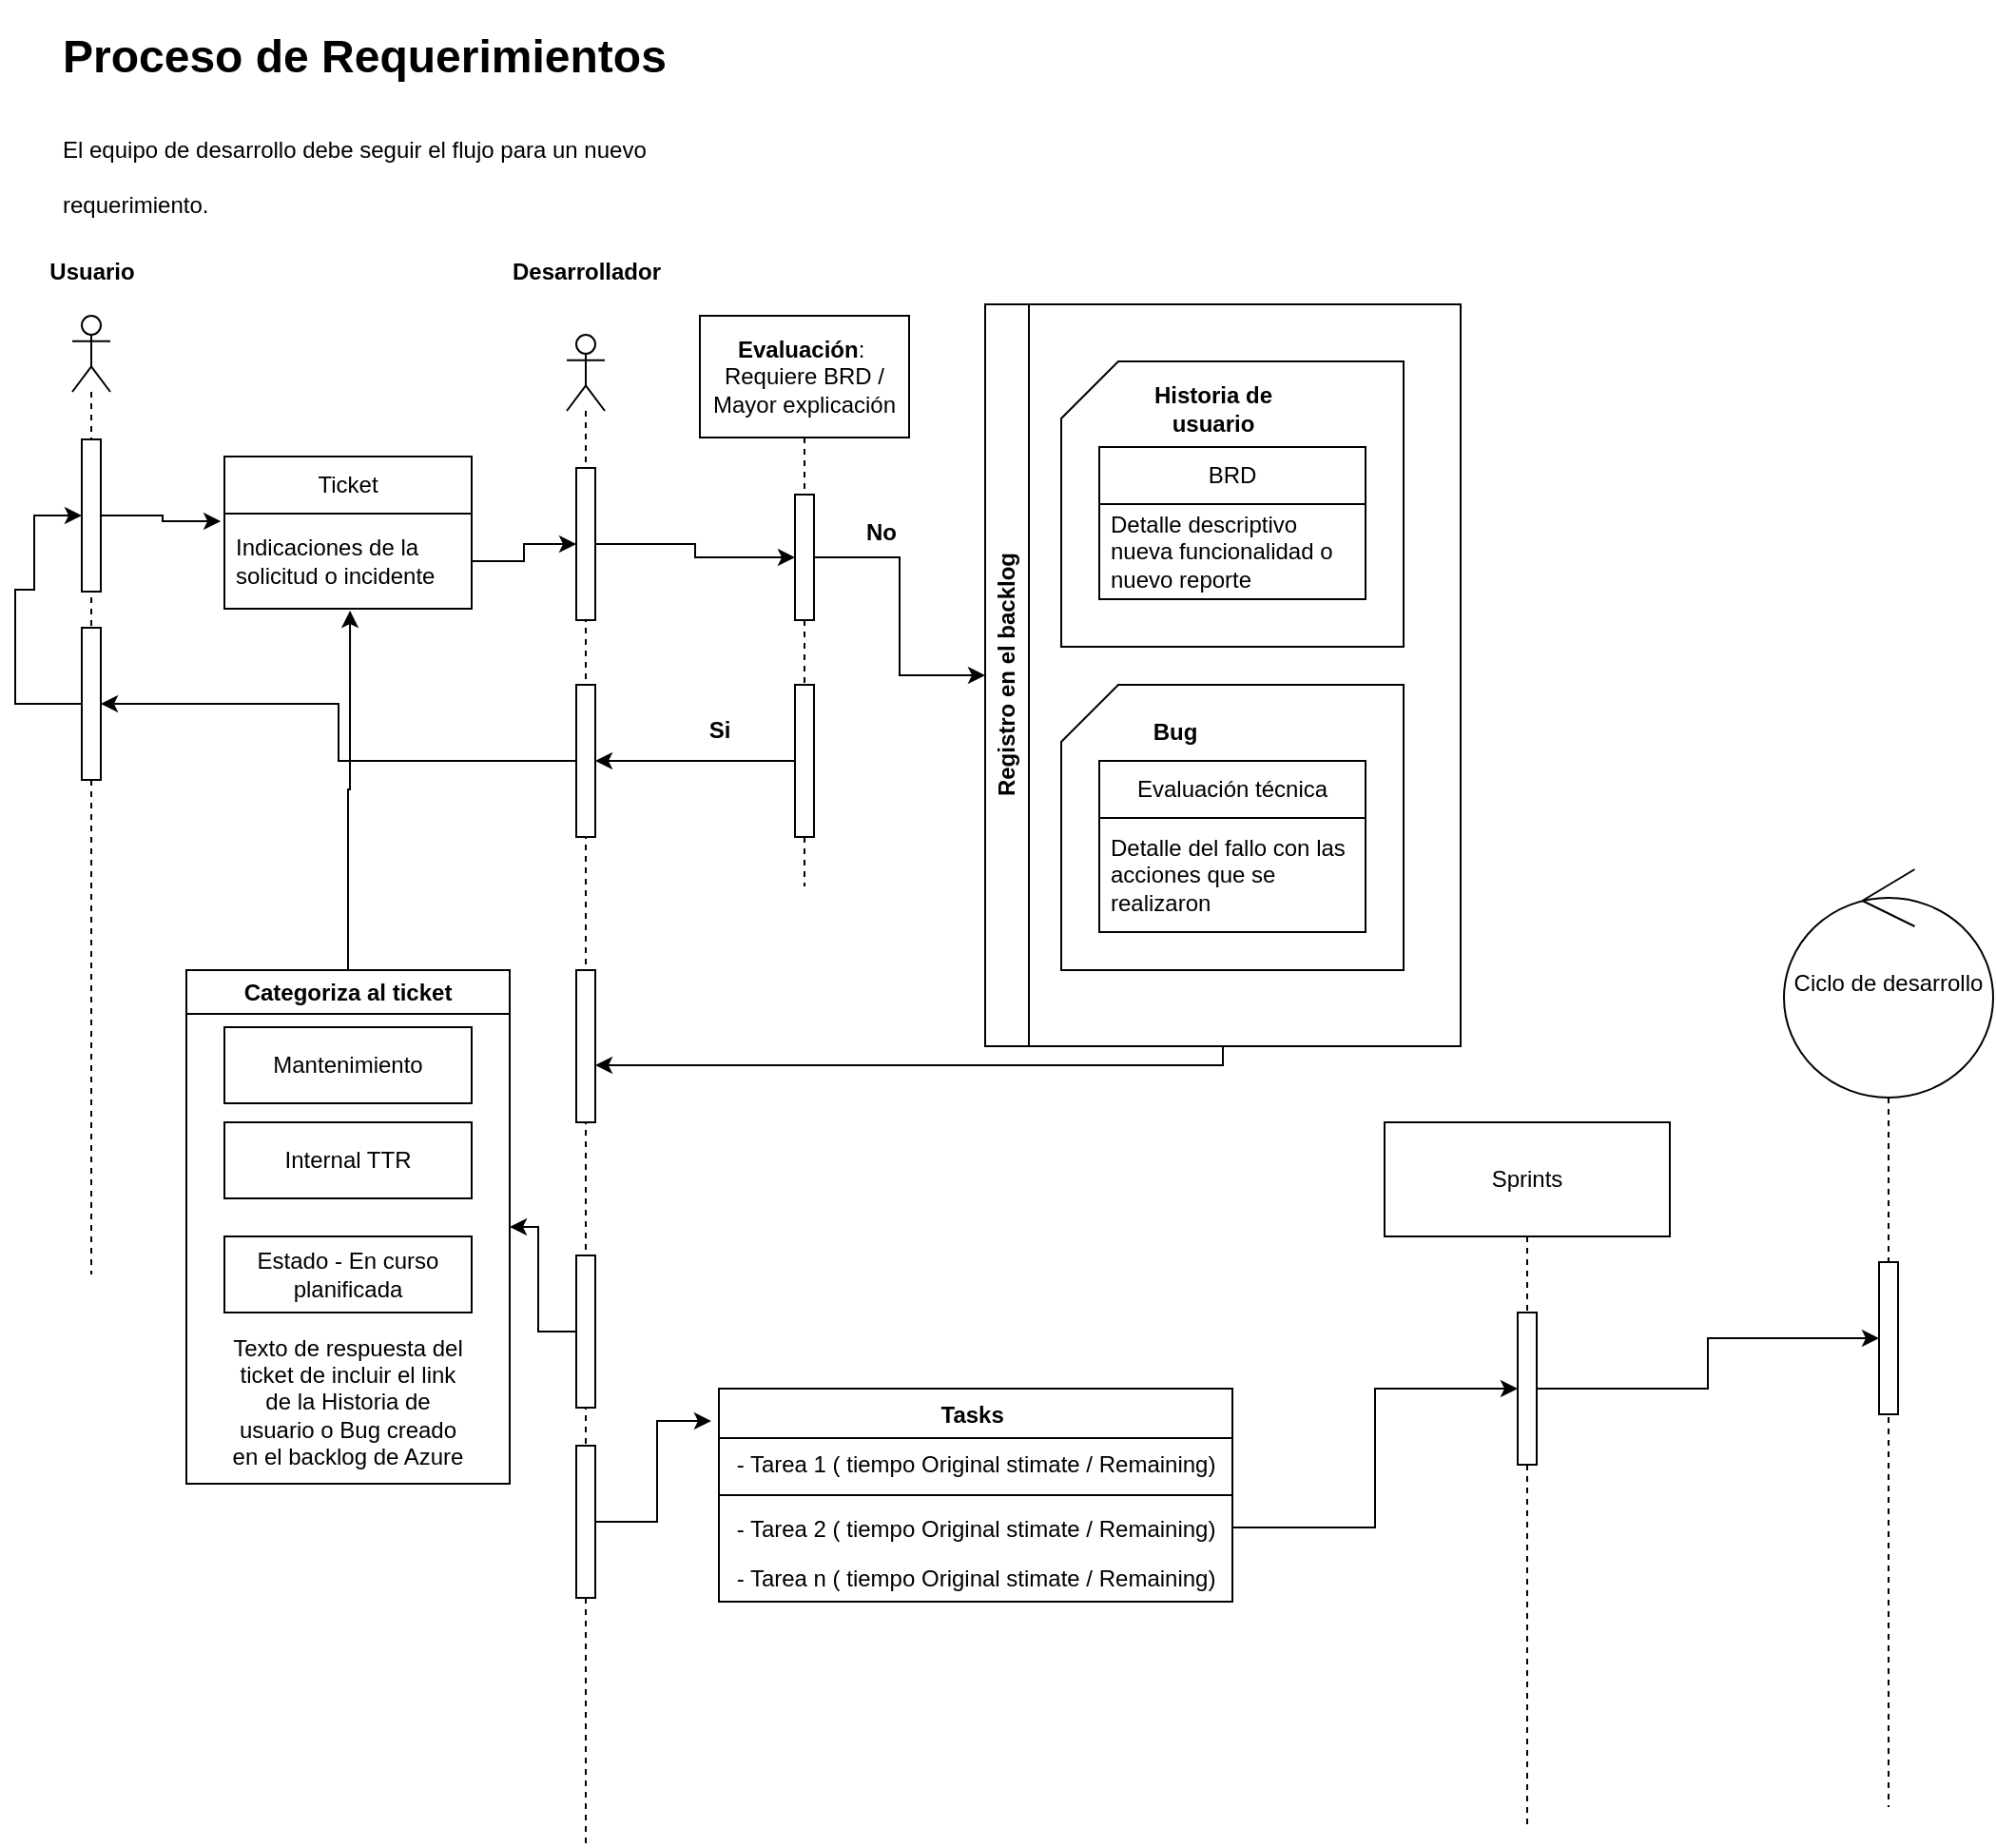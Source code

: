 <mxfile version="23.1.5" type="device">
  <diagram name="Página-1" id="7o6ywUTlTfeM-eyxDjKH">
    <mxGraphModel dx="1306" dy="854" grid="1" gridSize="10" guides="1" tooltips="1" connect="1" arrows="1" fold="1" page="1" pageScale="1" pageWidth="1169" pageHeight="827" math="0" shadow="0">
      <root>
        <mxCell id="0" />
        <mxCell id="1" parent="0" />
        <mxCell id="CLpPiJQGCdY7Pj075Z3h-1" value="&lt;h1&gt;&lt;span style=&quot;background-color: initial;&quot;&gt;Proceso de Requerimientos&lt;/span&gt;&lt;/h1&gt;&lt;h1&gt;&lt;span style=&quot;background-color: initial; font-size: 12px; font-weight: normal;&quot;&gt;El equipo de desarrollo debe seguir el flujo para un nuevo requerimiento.&lt;/span&gt;&lt;br&gt;&lt;/h1&gt;" style="text;html=1;spacing=5;spacingTop=-20;whiteSpace=wrap;overflow=hidden;rounded=0;" vertex="1" parent="1">
          <mxGeometry x="40" y="40" width="370" height="120" as="geometry" />
        </mxCell>
        <mxCell id="CLpPiJQGCdY7Pj075Z3h-11" value="Ticket" style="swimlane;fontStyle=0;childLayout=stackLayout;horizontal=1;startSize=30;horizontalStack=0;resizeParent=1;resizeParentMax=0;resizeLast=0;collapsible=1;marginBottom=0;whiteSpace=wrap;html=1;" vertex="1" parent="1">
          <mxGeometry x="130" y="270" width="130" height="80" as="geometry" />
        </mxCell>
        <mxCell id="CLpPiJQGCdY7Pj075Z3h-12" value="Indicaciones de la solicitud o incidente" style="text;strokeColor=none;fillColor=none;align=left;verticalAlign=middle;spacingLeft=4;spacingRight=4;overflow=hidden;points=[[0,0.5],[1,0.5]];portConstraint=eastwest;rotatable=0;whiteSpace=wrap;html=1;" vertex="1" parent="CLpPiJQGCdY7Pj075Z3h-11">
          <mxGeometry y="30" width="130" height="50" as="geometry" />
        </mxCell>
        <mxCell id="CLpPiJQGCdY7Pj075Z3h-18" value="" style="group" vertex="1" connectable="0" parent="1">
          <mxGeometry x="570" y="220" width="180" height="170" as="geometry" />
        </mxCell>
        <mxCell id="CLpPiJQGCdY7Pj075Z3h-22" value="" style="group" vertex="1" connectable="0" parent="CLpPiJQGCdY7Pj075Z3h-18">
          <mxGeometry width="180" height="150" as="geometry" />
        </mxCell>
        <mxCell id="CLpPiJQGCdY7Pj075Z3h-15" value="" style="shape=card;whiteSpace=wrap;html=1;" vertex="1" parent="CLpPiJQGCdY7Pj075Z3h-22">
          <mxGeometry width="180" height="150" as="geometry" />
        </mxCell>
        <mxCell id="CLpPiJQGCdY7Pj075Z3h-16" value="Historia de usuario" style="text;html=1;align=center;verticalAlign=middle;whiteSpace=wrap;rounded=0;fontStyle=1" vertex="1" parent="CLpPiJQGCdY7Pj075Z3h-22">
          <mxGeometry x="30" y="10" width="100" height="30" as="geometry" />
        </mxCell>
        <mxCell id="CLpPiJQGCdY7Pj075Z3h-2" value="BRD" style="swimlane;fontStyle=0;childLayout=stackLayout;horizontal=1;startSize=30;horizontalStack=0;resizeParent=1;resizeParentMax=0;resizeLast=0;collapsible=1;marginBottom=0;whiteSpace=wrap;html=1;" vertex="1" parent="CLpPiJQGCdY7Pj075Z3h-22">
          <mxGeometry x="20" y="45" width="140" height="80" as="geometry" />
        </mxCell>
        <mxCell id="CLpPiJQGCdY7Pj075Z3h-4" value="Detalle descriptivo nueva funcionalidad o nuevo reporte" style="text;strokeColor=none;fillColor=none;align=left;verticalAlign=middle;spacingLeft=4;spacingRight=4;overflow=hidden;points=[[0,0.5],[1,0.5]];portConstraint=eastwest;rotatable=0;whiteSpace=wrap;html=1;" vertex="1" parent="CLpPiJQGCdY7Pj075Z3h-2">
          <mxGeometry y="30" width="140" height="50" as="geometry" />
        </mxCell>
        <mxCell id="CLpPiJQGCdY7Pj075Z3h-21" value="" style="group" vertex="1" connectable="0" parent="1">
          <mxGeometry x="570" y="390" width="180" height="166" as="geometry" />
        </mxCell>
        <mxCell id="CLpPiJQGCdY7Pj075Z3h-19" value="" style="shape=card;whiteSpace=wrap;html=1;" vertex="1" parent="CLpPiJQGCdY7Pj075Z3h-21">
          <mxGeometry width="180" height="150" as="geometry" />
        </mxCell>
        <mxCell id="CLpPiJQGCdY7Pj075Z3h-20" value="Bug" style="text;html=1;align=center;verticalAlign=middle;whiteSpace=wrap;rounded=0;fontStyle=1" vertex="1" parent="CLpPiJQGCdY7Pj075Z3h-21">
          <mxGeometry x="30" y="10" width="60" height="30" as="geometry" />
        </mxCell>
        <mxCell id="CLpPiJQGCdY7Pj075Z3h-7" value="Evaluación técnica" style="swimlane;fontStyle=0;childLayout=stackLayout;horizontal=1;startSize=30;horizontalStack=0;resizeParent=1;resizeParentMax=0;resizeLast=0;collapsible=1;marginBottom=0;whiteSpace=wrap;html=1;" vertex="1" parent="CLpPiJQGCdY7Pj075Z3h-21">
          <mxGeometry x="20" y="40" width="140" height="90" as="geometry" />
        </mxCell>
        <mxCell id="CLpPiJQGCdY7Pj075Z3h-8" value="Detalle del fallo con las acciones que se realizaron" style="text;strokeColor=none;fillColor=none;align=left;verticalAlign=middle;spacingLeft=4;spacingRight=4;overflow=hidden;points=[[0,0.5],[1,0.5]];portConstraint=eastwest;rotatable=0;whiteSpace=wrap;html=1;" vertex="1" parent="CLpPiJQGCdY7Pj075Z3h-7">
          <mxGeometry y="30" width="140" height="60" as="geometry" />
        </mxCell>
        <mxCell id="CLpPiJQGCdY7Pj075Z3h-29" value="" style="shape=umlLifeline;perimeter=lifelinePerimeter;whiteSpace=wrap;html=1;container=1;dropTarget=0;collapsible=0;recursiveResize=0;outlineConnect=0;portConstraint=eastwest;newEdgeStyle={&quot;curved&quot;:0,&quot;rounded&quot;:0};participant=umlActor;" vertex="1" parent="1">
          <mxGeometry x="50" y="196" width="20" height="504" as="geometry" />
        </mxCell>
        <mxCell id="CLpPiJQGCdY7Pj075Z3h-33" value="" style="html=1;points=[[0,0,0,0,5],[0,1,0,0,-5],[1,0,0,0,5],[1,1,0,0,-5]];perimeter=orthogonalPerimeter;outlineConnect=0;targetShapes=umlLifeline;portConstraint=eastwest;newEdgeStyle={&quot;curved&quot;:0,&quot;rounded&quot;:0};" vertex="1" parent="CLpPiJQGCdY7Pj075Z3h-29">
          <mxGeometry x="5" y="65" width="10" height="80" as="geometry" />
        </mxCell>
        <mxCell id="CLpPiJQGCdY7Pj075Z3h-70" style="edgeStyle=orthogonalEdgeStyle;rounded=0;orthogonalLoop=1;jettySize=auto;html=1;curved=0;" edge="1" parent="CLpPiJQGCdY7Pj075Z3h-29" source="CLpPiJQGCdY7Pj075Z3h-67" target="CLpPiJQGCdY7Pj075Z3h-33">
          <mxGeometry relative="1" as="geometry">
            <Array as="points">
              <mxPoint x="-30" y="204" />
              <mxPoint x="-30" y="144" />
              <mxPoint x="-20" y="144" />
              <mxPoint x="-20" y="105" />
            </Array>
          </mxGeometry>
        </mxCell>
        <mxCell id="CLpPiJQGCdY7Pj075Z3h-67" value="" style="html=1;points=[[0,0,0,0,5],[0,1,0,0,-5],[1,0,0,0,5],[1,1,0,0,-5]];perimeter=orthogonalPerimeter;outlineConnect=0;targetShapes=umlLifeline;portConstraint=eastwest;newEdgeStyle={&quot;curved&quot;:0,&quot;rounded&quot;:0};" vertex="1" parent="CLpPiJQGCdY7Pj075Z3h-29">
          <mxGeometry x="5" y="164" width="10" height="80" as="geometry" />
        </mxCell>
        <mxCell id="CLpPiJQGCdY7Pj075Z3h-30" value="" style="shape=umlLifeline;perimeter=lifelinePerimeter;whiteSpace=wrap;html=1;container=1;dropTarget=0;collapsible=0;recursiveResize=0;outlineConnect=0;portConstraint=eastwest;newEdgeStyle={&quot;curved&quot;:0,&quot;rounded&quot;:0};participant=umlActor;" vertex="1" parent="1">
          <mxGeometry x="310" y="206" width="20" height="794" as="geometry" />
        </mxCell>
        <mxCell id="CLpPiJQGCdY7Pj075Z3h-35" value="" style="html=1;points=[[0,0,0,0,5],[0,1,0,0,-5],[1,0,0,0,5],[1,1,0,0,-5]];perimeter=orthogonalPerimeter;outlineConnect=0;targetShapes=umlLifeline;portConstraint=eastwest;newEdgeStyle={&quot;curved&quot;:0,&quot;rounded&quot;:0};" vertex="1" parent="CLpPiJQGCdY7Pj075Z3h-30">
          <mxGeometry x="5" y="70" width="10" height="80" as="geometry" />
        </mxCell>
        <mxCell id="CLpPiJQGCdY7Pj075Z3h-39" value="" style="html=1;points=[[0,0,0,0,5],[0,1,0,0,-5],[1,0,0,0,5],[1,1,0,0,-5]];perimeter=orthogonalPerimeter;outlineConnect=0;targetShapes=umlLifeline;portConstraint=eastwest;newEdgeStyle={&quot;curved&quot;:0,&quot;rounded&quot;:0};" vertex="1" parent="CLpPiJQGCdY7Pj075Z3h-30">
          <mxGeometry x="5" y="334" width="10" height="80" as="geometry" />
        </mxCell>
        <mxCell id="CLpPiJQGCdY7Pj075Z3h-46" value="" style="html=1;points=[[0,0,0,0,5],[0,1,0,0,-5],[1,0,0,0,5],[1,1,0,0,-5]];perimeter=orthogonalPerimeter;outlineConnect=0;targetShapes=umlLifeline;portConstraint=eastwest;newEdgeStyle={&quot;curved&quot;:0,&quot;rounded&quot;:0};" vertex="1" parent="CLpPiJQGCdY7Pj075Z3h-30">
          <mxGeometry x="5" y="484" width="10" height="80" as="geometry" />
        </mxCell>
        <mxCell id="CLpPiJQGCdY7Pj075Z3h-56" value="" style="html=1;points=[[0,0,0,0,5],[0,1,0,0,-5],[1,0,0,0,5],[1,1,0,0,-5]];perimeter=orthogonalPerimeter;outlineConnect=0;targetShapes=umlLifeline;portConstraint=eastwest;newEdgeStyle={&quot;curved&quot;:0,&quot;rounded&quot;:0};" vertex="1" parent="CLpPiJQGCdY7Pj075Z3h-30">
          <mxGeometry x="5" y="184" width="10" height="80" as="geometry" />
        </mxCell>
        <mxCell id="CLpPiJQGCdY7Pj075Z3h-81" value="" style="html=1;points=[[0,0,0,0,5],[0,1,0,0,-5],[1,0,0,0,5],[1,1,0,0,-5]];perimeter=orthogonalPerimeter;outlineConnect=0;targetShapes=umlLifeline;portConstraint=eastwest;newEdgeStyle={&quot;curved&quot;:0,&quot;rounded&quot;:0};" vertex="1" parent="CLpPiJQGCdY7Pj075Z3h-30">
          <mxGeometry x="5" y="584" width="10" height="80" as="geometry" />
        </mxCell>
        <mxCell id="CLpPiJQGCdY7Pj075Z3h-31" value="Usuario" style="text;align=center;fontStyle=1;verticalAlign=middle;spacingLeft=3;spacingRight=3;strokeColor=none;rotatable=0;points=[[0,0.5],[1,0.5]];portConstraint=eastwest;html=1;" vertex="1" parent="1">
          <mxGeometry x="20" y="160" width="80" height="26" as="geometry" />
        </mxCell>
        <mxCell id="CLpPiJQGCdY7Pj075Z3h-32" value="Desarrollador" style="text;align=center;fontStyle=1;verticalAlign=middle;spacingLeft=3;spacingRight=3;strokeColor=none;rotatable=0;points=[[0,0.5],[1,0.5]];portConstraint=eastwest;html=1;" vertex="1" parent="1">
          <mxGeometry x="280" y="160" width="80" height="26" as="geometry" />
        </mxCell>
        <mxCell id="CLpPiJQGCdY7Pj075Z3h-34" style="edgeStyle=orthogonalEdgeStyle;rounded=0;orthogonalLoop=1;jettySize=auto;html=1;curved=0;entryX=-0.015;entryY=0.08;entryDx=0;entryDy=0;entryPerimeter=0;" edge="1" parent="1" source="CLpPiJQGCdY7Pj075Z3h-33" target="CLpPiJQGCdY7Pj075Z3h-12">
          <mxGeometry relative="1" as="geometry" />
        </mxCell>
        <mxCell id="CLpPiJQGCdY7Pj075Z3h-36" style="edgeStyle=orthogonalEdgeStyle;rounded=0;orthogonalLoop=1;jettySize=auto;html=1;" edge="1" parent="1" source="CLpPiJQGCdY7Pj075Z3h-12" target="CLpPiJQGCdY7Pj075Z3h-35">
          <mxGeometry relative="1" as="geometry" />
        </mxCell>
        <mxCell id="CLpPiJQGCdY7Pj075Z3h-73" style="edgeStyle=orthogonalEdgeStyle;rounded=0;orthogonalLoop=1;jettySize=auto;html=1;" edge="1" parent="1" source="CLpPiJQGCdY7Pj075Z3h-37" target="CLpPiJQGCdY7Pj075Z3h-39">
          <mxGeometry relative="1" as="geometry">
            <Array as="points">
              <mxPoint x="655" y="590" />
            </Array>
          </mxGeometry>
        </mxCell>
        <mxCell id="CLpPiJQGCdY7Pj075Z3h-37" value="Registro en el backlog" style="swimlane;horizontal=0;whiteSpace=wrap;html=1;" vertex="1" parent="1">
          <mxGeometry x="530" y="190" width="250" height="390" as="geometry" />
        </mxCell>
        <mxCell id="CLpPiJQGCdY7Pj075Z3h-45" style="edgeStyle=orthogonalEdgeStyle;rounded=0;orthogonalLoop=1;jettySize=auto;html=1;entryX=0.508;entryY=1.02;entryDx=0;entryDy=0;entryPerimeter=0;" edge="1" parent="1" source="CLpPiJQGCdY7Pj075Z3h-42" target="CLpPiJQGCdY7Pj075Z3h-12">
          <mxGeometry relative="1" as="geometry" />
        </mxCell>
        <mxCell id="CLpPiJQGCdY7Pj075Z3h-47" value="" style="group" vertex="1" connectable="0" parent="1">
          <mxGeometry x="110" y="540" width="170" height="270" as="geometry" />
        </mxCell>
        <mxCell id="CLpPiJQGCdY7Pj075Z3h-24" value="Mantenimiento" style="rounded=0;whiteSpace=wrap;html=1;" vertex="1" parent="CLpPiJQGCdY7Pj075Z3h-47">
          <mxGeometry x="20" y="30" width="130" height="40" as="geometry" />
        </mxCell>
        <mxCell id="CLpPiJQGCdY7Pj075Z3h-25" value="Internal TTR" style="rounded=0;whiteSpace=wrap;html=1;" vertex="1" parent="CLpPiJQGCdY7Pj075Z3h-47">
          <mxGeometry x="20" y="80" width="130" height="40" as="geometry" />
        </mxCell>
        <mxCell id="CLpPiJQGCdY7Pj075Z3h-27" value="Estado - En curso planificada" style="rounded=0;whiteSpace=wrap;html=1;" vertex="1" parent="CLpPiJQGCdY7Pj075Z3h-47">
          <mxGeometry x="20" y="140" width="130" height="40" as="geometry" />
        </mxCell>
        <mxCell id="CLpPiJQGCdY7Pj075Z3h-42" value="Categoriza al ticket" style="swimlane;whiteSpace=wrap;html=1;" vertex="1" parent="CLpPiJQGCdY7Pj075Z3h-47">
          <mxGeometry width="170" height="270" as="geometry" />
        </mxCell>
        <mxCell id="CLpPiJQGCdY7Pj075Z3h-55" value="Texto de respuesta del ticket de incluir el link de la Historia de usuario o Bug creado en el backlog de Azure" style="text;html=1;align=center;verticalAlign=middle;whiteSpace=wrap;rounded=0;" vertex="1" parent="CLpPiJQGCdY7Pj075Z3h-42">
          <mxGeometry x="20" y="194" width="130" height="66" as="geometry" />
        </mxCell>
        <mxCell id="CLpPiJQGCdY7Pj075Z3h-49" value="Sprints" style="shape=umlLifeline;perimeter=lifelinePerimeter;whiteSpace=wrap;html=1;container=1;dropTarget=0;collapsible=0;recursiveResize=0;outlineConnect=0;portConstraint=eastwest;newEdgeStyle={&quot;curved&quot;:0,&quot;rounded&quot;:0};size=60;" vertex="1" parent="1">
          <mxGeometry x="740" y="620" width="150" height="370" as="geometry" />
        </mxCell>
        <mxCell id="CLpPiJQGCdY7Pj075Z3h-50" value="" style="html=1;points=[[0,0,0,0,5],[0,1,0,0,-5],[1,0,0,0,5],[1,1,0,0,-5]];perimeter=orthogonalPerimeter;outlineConnect=0;targetShapes=umlLifeline;portConstraint=eastwest;newEdgeStyle={&quot;curved&quot;:0,&quot;rounded&quot;:0};" vertex="1" parent="CLpPiJQGCdY7Pj075Z3h-49">
          <mxGeometry x="70" y="100" width="10" height="80" as="geometry" />
        </mxCell>
        <mxCell id="CLpPiJQGCdY7Pj075Z3h-51" value="Tasks&amp;nbsp;" style="swimlane;fontStyle=1;align=center;verticalAlign=top;childLayout=stackLayout;horizontal=1;startSize=26;horizontalStack=0;resizeParent=1;resizeParentMax=0;resizeLast=0;collapsible=1;marginBottom=0;whiteSpace=wrap;html=1;" vertex="1" parent="1">
          <mxGeometry x="390" y="760" width="270" height="112" as="geometry" />
        </mxCell>
        <mxCell id="CLpPiJQGCdY7Pj075Z3h-52" value="&amp;nbsp;- Tarea 1 ( tiempo Original stimate / Remaining)" style="text;strokeColor=none;fillColor=none;align=left;verticalAlign=top;spacingLeft=4;spacingRight=4;overflow=hidden;rotatable=0;points=[[0,0.5],[1,0.5]];portConstraint=eastwest;whiteSpace=wrap;html=1;" vertex="1" parent="CLpPiJQGCdY7Pj075Z3h-51">
          <mxGeometry y="26" width="270" height="26" as="geometry" />
        </mxCell>
        <mxCell id="CLpPiJQGCdY7Pj075Z3h-53" value="" style="line;strokeWidth=1;fillColor=none;align=left;verticalAlign=middle;spacingTop=-1;spacingLeft=3;spacingRight=3;rotatable=0;labelPosition=right;points=[];portConstraint=eastwest;strokeColor=inherit;" vertex="1" parent="CLpPiJQGCdY7Pj075Z3h-51">
          <mxGeometry y="52" width="270" height="8" as="geometry" />
        </mxCell>
        <mxCell id="CLpPiJQGCdY7Pj075Z3h-54" value="&amp;nbsp;- Tarea 2 ( tiempo Original stimate / Remaining)" style="text;strokeColor=none;fillColor=none;align=left;verticalAlign=top;spacingLeft=4;spacingRight=4;overflow=hidden;rotatable=0;points=[[0,0.5],[1,0.5]];portConstraint=eastwest;whiteSpace=wrap;html=1;" vertex="1" parent="CLpPiJQGCdY7Pj075Z3h-51">
          <mxGeometry y="60" width="270" height="26" as="geometry" />
        </mxCell>
        <mxCell id="CLpPiJQGCdY7Pj075Z3h-80" value="&amp;nbsp;- Tarea n ( tiempo Original stimate / Remaining)" style="text;strokeColor=none;fillColor=none;align=left;verticalAlign=top;spacingLeft=4;spacingRight=4;overflow=hidden;rotatable=0;points=[[0,0.5],[1,0.5]];portConstraint=eastwest;whiteSpace=wrap;html=1;" vertex="1" parent="CLpPiJQGCdY7Pj075Z3h-51">
          <mxGeometry y="86" width="270" height="26" as="geometry" />
        </mxCell>
        <mxCell id="CLpPiJQGCdY7Pj075Z3h-57" value="&lt;b&gt;Evaluación&lt;/b&gt;:&amp;nbsp; &lt;br&gt;Requiere BRD / Mayor explicación" style="shape=umlLifeline;perimeter=lifelinePerimeter;whiteSpace=wrap;html=1;container=1;dropTarget=0;collapsible=0;recursiveResize=0;outlineConnect=0;portConstraint=eastwest;newEdgeStyle={&quot;curved&quot;:0,&quot;rounded&quot;:0};size=64;" vertex="1" parent="1">
          <mxGeometry x="380" y="196" width="110" height="300" as="geometry" />
        </mxCell>
        <mxCell id="CLpPiJQGCdY7Pj075Z3h-62" value="" style="html=1;points=[[0,0,0,0,5],[0,1,0,0,-5],[1,0,0,0,5],[1,1,0,0,-5]];perimeter=orthogonalPerimeter;outlineConnect=0;targetShapes=umlLifeline;portConstraint=eastwest;newEdgeStyle={&quot;curved&quot;:0,&quot;rounded&quot;:0};" vertex="1" parent="CLpPiJQGCdY7Pj075Z3h-57">
          <mxGeometry x="50" y="94" width="10" height="66" as="geometry" />
        </mxCell>
        <mxCell id="CLpPiJQGCdY7Pj075Z3h-64" value="" style="html=1;points=[[0,0,0,0,5],[0,1,0,0,-5],[1,0,0,0,5],[1,1,0,0,-5]];perimeter=orthogonalPerimeter;outlineConnect=0;targetShapes=umlLifeline;portConstraint=eastwest;newEdgeStyle={&quot;curved&quot;:0,&quot;rounded&quot;:0};" vertex="1" parent="CLpPiJQGCdY7Pj075Z3h-57">
          <mxGeometry x="50" y="194" width="10" height="80" as="geometry" />
        </mxCell>
        <mxCell id="CLpPiJQGCdY7Pj075Z3h-63" style="edgeStyle=orthogonalEdgeStyle;rounded=0;orthogonalLoop=1;jettySize=auto;html=1;curved=0;" edge="1" parent="1" source="CLpPiJQGCdY7Pj075Z3h-35" target="CLpPiJQGCdY7Pj075Z3h-62">
          <mxGeometry relative="1" as="geometry" />
        </mxCell>
        <mxCell id="CLpPiJQGCdY7Pj075Z3h-66" style="edgeStyle=orthogonalEdgeStyle;rounded=0;orthogonalLoop=1;jettySize=auto;html=1;curved=0;" edge="1" parent="1" source="CLpPiJQGCdY7Pj075Z3h-64" target="CLpPiJQGCdY7Pj075Z3h-56">
          <mxGeometry relative="1" as="geometry" />
        </mxCell>
        <mxCell id="CLpPiJQGCdY7Pj075Z3h-68" style="edgeStyle=orthogonalEdgeStyle;rounded=0;orthogonalLoop=1;jettySize=auto;html=1;curved=0;" edge="1" parent="1" source="CLpPiJQGCdY7Pj075Z3h-56" target="CLpPiJQGCdY7Pj075Z3h-67">
          <mxGeometry relative="1" as="geometry" />
        </mxCell>
        <mxCell id="CLpPiJQGCdY7Pj075Z3h-71" style="edgeStyle=orthogonalEdgeStyle;rounded=0;orthogonalLoop=1;jettySize=auto;html=1;curved=0;entryX=0;entryY=0.5;entryDx=0;entryDy=0;" edge="1" parent="1" source="CLpPiJQGCdY7Pj075Z3h-62" target="CLpPiJQGCdY7Pj075Z3h-37">
          <mxGeometry relative="1" as="geometry" />
        </mxCell>
        <mxCell id="CLpPiJQGCdY7Pj075Z3h-74" style="edgeStyle=orthogonalEdgeStyle;rounded=0;orthogonalLoop=1;jettySize=auto;html=1;curved=0;entryX=1;entryY=0.5;entryDx=0;entryDy=0;" edge="1" parent="1" source="CLpPiJQGCdY7Pj075Z3h-46" target="CLpPiJQGCdY7Pj075Z3h-42">
          <mxGeometry relative="1" as="geometry" />
        </mxCell>
        <mxCell id="CLpPiJQGCdY7Pj075Z3h-75" value="No" style="text;align=center;fontStyle=1;verticalAlign=middle;spacingLeft=3;spacingRight=3;strokeColor=none;rotatable=0;points=[[0,0.5],[1,0.5]];portConstraint=eastwest;html=1;" vertex="1" parent="1">
          <mxGeometry x="460" y="297" width="30" height="26" as="geometry" />
        </mxCell>
        <mxCell id="CLpPiJQGCdY7Pj075Z3h-76" value="Si" style="text;align=center;fontStyle=1;verticalAlign=middle;spacingLeft=3;spacingRight=3;strokeColor=none;rotatable=0;points=[[0,0.5],[1,0.5]];portConstraint=eastwest;html=1;" vertex="1" parent="1">
          <mxGeometry x="370" y="401" width="40" height="26" as="geometry" />
        </mxCell>
        <mxCell id="CLpPiJQGCdY7Pj075Z3h-78" style="edgeStyle=orthogonalEdgeStyle;rounded=0;orthogonalLoop=1;jettySize=auto;html=1;" edge="1" parent="1" source="CLpPiJQGCdY7Pj075Z3h-54" target="CLpPiJQGCdY7Pj075Z3h-50">
          <mxGeometry relative="1" as="geometry" />
        </mxCell>
        <mxCell id="CLpPiJQGCdY7Pj075Z3h-82" style="edgeStyle=orthogonalEdgeStyle;rounded=0;orthogonalLoop=1;jettySize=auto;html=1;curved=0;entryX=-0.015;entryY=0.152;entryDx=0;entryDy=0;entryPerimeter=0;" edge="1" parent="1" source="CLpPiJQGCdY7Pj075Z3h-81" target="CLpPiJQGCdY7Pj075Z3h-51">
          <mxGeometry relative="1" as="geometry" />
        </mxCell>
        <mxCell id="CLpPiJQGCdY7Pj075Z3h-83" value="Ciclo de desarrollo" style="shape=umlLifeline;perimeter=lifelinePerimeter;whiteSpace=wrap;html=1;container=1;dropTarget=0;collapsible=0;recursiveResize=0;outlineConnect=0;portConstraint=eastwest;newEdgeStyle={&quot;curved&quot;:0,&quot;rounded&quot;:0};participant=umlControl;size=120;" vertex="1" parent="1">
          <mxGeometry x="950" y="487" width="110" height="493" as="geometry" />
        </mxCell>
        <mxCell id="CLpPiJQGCdY7Pj075Z3h-84" value="" style="html=1;points=[[0,0,0,0,5],[0,1,0,0,-5],[1,0,0,0,5],[1,1,0,0,-5]];perimeter=orthogonalPerimeter;outlineConnect=0;targetShapes=umlLifeline;portConstraint=eastwest;newEdgeStyle={&quot;curved&quot;:0,&quot;rounded&quot;:0};" vertex="1" parent="CLpPiJQGCdY7Pj075Z3h-83">
          <mxGeometry x="50" y="206.5" width="10" height="80" as="geometry" />
        </mxCell>
        <mxCell id="CLpPiJQGCdY7Pj075Z3h-86" style="edgeStyle=orthogonalEdgeStyle;rounded=0;orthogonalLoop=1;jettySize=auto;html=1;curved=0;" edge="1" parent="1" source="CLpPiJQGCdY7Pj075Z3h-50" target="CLpPiJQGCdY7Pj075Z3h-84">
          <mxGeometry relative="1" as="geometry" />
        </mxCell>
      </root>
    </mxGraphModel>
  </diagram>
</mxfile>
